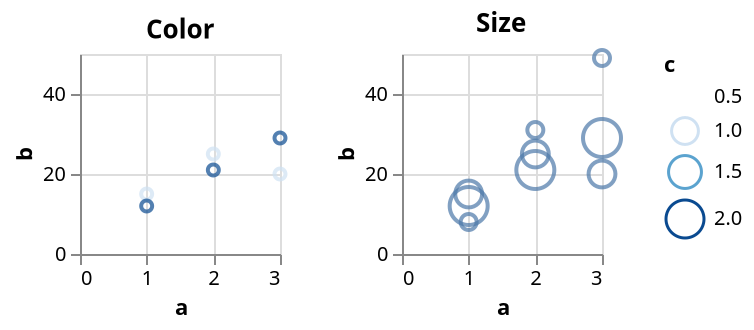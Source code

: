 {
  "$schema": "https://vega.github.io/schema/vega-lite/v5.json",
  "description": "Testing invalid",
  "data": {
    "values": [
      {"a": 1, "b": 15, "c": 1},
      {"a": 2, "b": 25, "c": 1},
      {"a": 3, "b": 20, "c": 1},
      {"a": 1, "b": 12, "c": 2},
      {"a": 2, "b": 21, "c": 2},
      {"a": 3, "b": 29, "c": 2},
      {"a": 1, "b": 8, "c": null},
      {"a": 2, "b": 31, "c": null},
      {"a": 3, "b": 49, "c": null}
    ]
  },
  "config": {
    "mark": {"invalid": "include", "tooltip": true}
  },
  "concat": [{
    "title": "Color",
    "width": 100,
    "height": 100,
    "mark": "point",
    "encoding": {
      "x": {"field": "a", "type": "quantitative"},
      "y": {"field": "b", "type": "quantitative"},
      "color": {"field": "c", "type": "quantitative"}
    }
  }, {
    "title": "Size",
    "width": 100,
    "height": 100,
    "mark": "point",
    "encoding": {
      "x": {"field": "a", "type": "quantitative"},
      "y": {"field": "b", "type": "quantitative"},
      "size": {"field": "c", "type": "quantitative"}
    }
  }]
}
